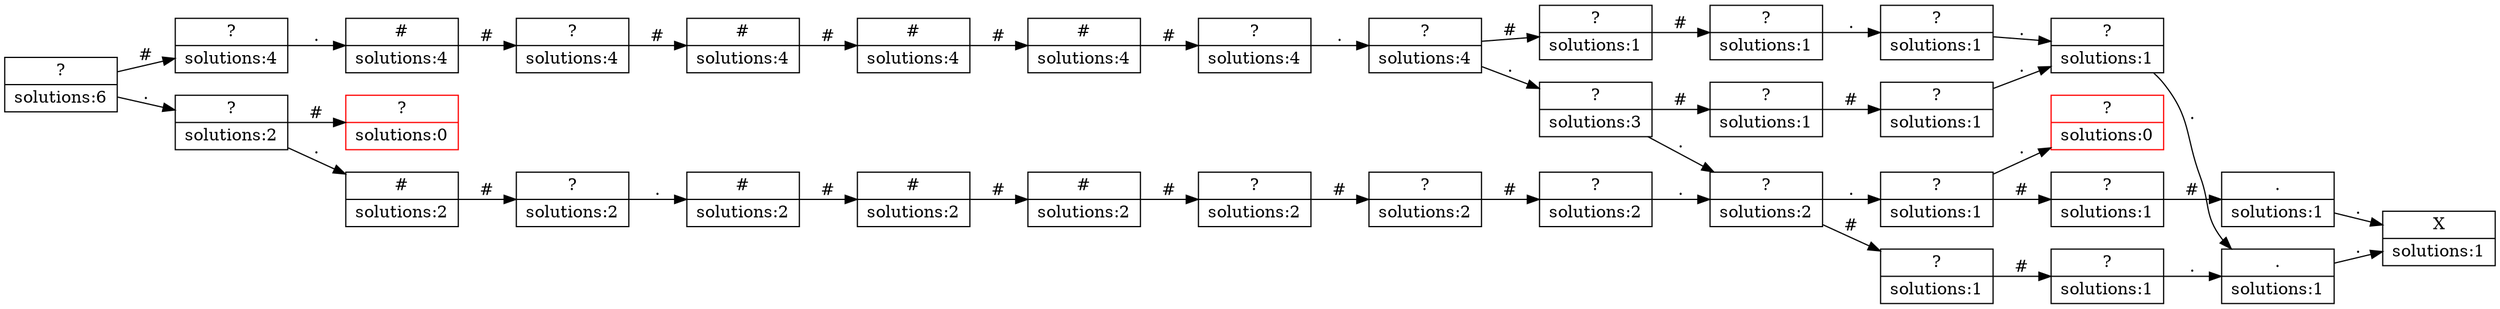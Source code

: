 strict digraph {
rankdir = "LR";_0_0_0 [shape="record", label= "?|solutions:6"];
_0_0_0 -> _1_0_1 [label = "#"];
_0_0_0 -> _1_0_0 [label = "."];
_1_0_0 [shape="record", label= "?|solutions:2"];
_1_0_0 -> _2_0_1 [label = "#"];
_2_0_1 [shape="record", color="red", label= "?|solutions:0"];
_1_0_0 -> _2_0_0 [label = "."];
_1_0_1 [shape="record", label= "?|solutions:4"];
_1_0_1 -> _2_1_0 [label = "."];
_2_0_0 [shape="record", label= "#|solutions:2"];
_2_0_0 -> _3_0_1 [label = "#"];
_2_1_0 [shape="record", label= "#|solutions:4"];
_2_1_0 -> _3_1_1 [label = "#"];
_3_0_1 [shape="record", label= "?|solutions:2"];
_3_0_1 -> _4_1_0 [label = "."];
_3_1_1 [shape="record", label= "?|solutions:4"];
_3_1_1 -> _4_1_2 [label = "#"];
_4_1_0 [shape="record", label= "#|solutions:2"];
_4_1_0 -> _5_1_1 [label = "#"];
_4_1_2 [shape="record", label= "#|solutions:4"];
_4_1_2 -> _5_1_3 [label = "#"];
_5_1_1 [shape="record", label= "#|solutions:2"];
_5_1_1 -> _6_1_2 [label = "#"];
_5_1_3 [shape="record", label= "#|solutions:4"];
_5_1_3 -> _6_1_4 [label = "#"];
_6_1_2 [shape="record", label= "#|solutions:2"];
_6_1_2 -> _7_1_3 [label = "#"];
_6_1_4 [shape="record", label= "#|solutions:4"];
_6_1_4 -> _7_1_5 [label = "#"];
_7_1_3 [shape="record", label= "?|solutions:2"];
_7_1_3 -> _8_1_4 [label = "#"];
_7_1_5 [shape="record", label= "?|solutions:4"];
_7_1_5 -> _8_2_0 [label = "."];
_8_1_4 [shape="record", label= "?|solutions:2"];
_8_1_4 -> _9_1_5 [label = "#"];
_8_2_0 [shape="record", label= "?|solutions:4"];
_8_2_0 -> _9_2_1 [label = "#"];
_8_2_0 -> _9_2_0 [label = "."];
_9_1_5 [shape="record", label= "?|solutions:2"];
_9_1_5 -> _10_2_0 [label = "."];
_9_2_0 [shape="record", label= "?|solutions:3"];
_9_2_0 -> _10_2_1 [label = "#"];
_9_2_0 -> _10_2_0 [label = "."];
_9_2_1 [shape="record", label= "?|solutions:1"];
_9_2_1 -> _10_2_2 [label = "#"];
_10_2_0 [shape="record", label= "?|solutions:2"];
_10_2_0 -> _11_2_1 [label = "#"];
_10_2_0 -> _11_2_0 [label = "."];
_10_2_1 [shape="record", label= "?|solutions:1"];
_10_2_1 -> _11_2_2 [label = "#"];
_10_2_2 [shape="record", label= "?|solutions:1"];
_10_2_2 -> _11_3_0 [label = "."];
_11_2_0 [shape="record", label= "?|solutions:1"];
_11_2_0 -> _12_2_1 [label = "#"];
_11_2_0 -> _12_2_0 [label = "."];
_12_2_0 [shape="record", color="red",label= "?|solutions:0"];
_11_2_1 [shape="record", label= "?|solutions:1"];
_11_2_1 -> _12_2_2 [label = "#"];
_11_2_2 [shape="record", label= "?|solutions:1"];
_11_2_2 -> _12_3_0 [label = "."];
_11_3_0 [shape="record", label= "?|solutions:1"];
_11_3_0 -> _12_3_0 [label = "."];
_12_2_1 [shape="record", label= "?|solutions:1"];
_12_2_1 -> _13_2_2 [label = "#"];
_12_2_2 [shape="record", label= "?|solutions:1"];
_12_2_2 -> _13_3_0 [label = "."];
_12_3_0 [shape="record", label= "?|solutions:1"];
_12_3_0 -> _13_3_0 [label = "."];
_13_2_2 [shape="record", label= ".|solutions:1"];
_13_2_2 -> _14_3_0 [label = "."];
_13_3_0 [shape="record", label= ".|solutions:1"];
_13_3_0 -> _14_3_0 [label = "."];
_14_3_0 [shape="record", label= "X|solutions:1"];
}

